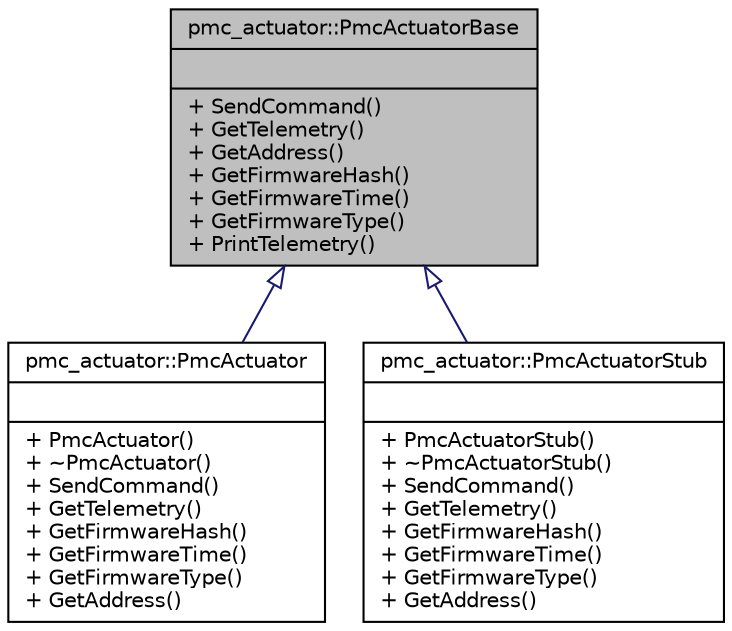 digraph "pmc_actuator::PmcActuatorBase"
{
 // LATEX_PDF_SIZE
  edge [fontname="Helvetica",fontsize="10",labelfontname="Helvetica",labelfontsize="10"];
  node [fontname="Helvetica",fontsize="10",shape=record];
  Node1 [label="{pmc_actuator::PmcActuatorBase\n||+ SendCommand()\l+ GetTelemetry()\l+ GetAddress()\l+ GetFirmwareHash()\l+ GetFirmwareTime()\l+ GetFirmwareType()\l+ PrintTelemetry()\l}",height=0.2,width=0.4,color="black", fillcolor="grey75", style="filled", fontcolor="black",tooltip=" "];
  Node1 -> Node2 [dir="back",color="midnightblue",fontsize="10",style="solid",arrowtail="onormal",fontname="Helvetica"];
  Node2 [label="{pmc_actuator::PmcActuator\n||+ PmcActuator()\l+ ~PmcActuator()\l+ SendCommand()\l+ GetTelemetry()\l+ GetFirmwareHash()\l+ GetFirmwareTime()\l+ GetFirmwareType()\l+ GetAddress()\l}",height=0.2,width=0.4,color="black", fillcolor="white", style="filled",URL="$classpmc__actuator_1_1PmcActuator.html",tooltip=" "];
  Node1 -> Node3 [dir="back",color="midnightblue",fontsize="10",style="solid",arrowtail="onormal",fontname="Helvetica"];
  Node3 [label="{pmc_actuator::PmcActuatorStub\n||+ PmcActuatorStub()\l+ ~PmcActuatorStub()\l+ SendCommand()\l+ GetTelemetry()\l+ GetFirmwareHash()\l+ GetFirmwareTime()\l+ GetFirmwareType()\l+ GetAddress()\l}",height=0.2,width=0.4,color="black", fillcolor="white", style="filled",URL="$classpmc__actuator_1_1PmcActuatorStub.html",tooltip=" "];
}
